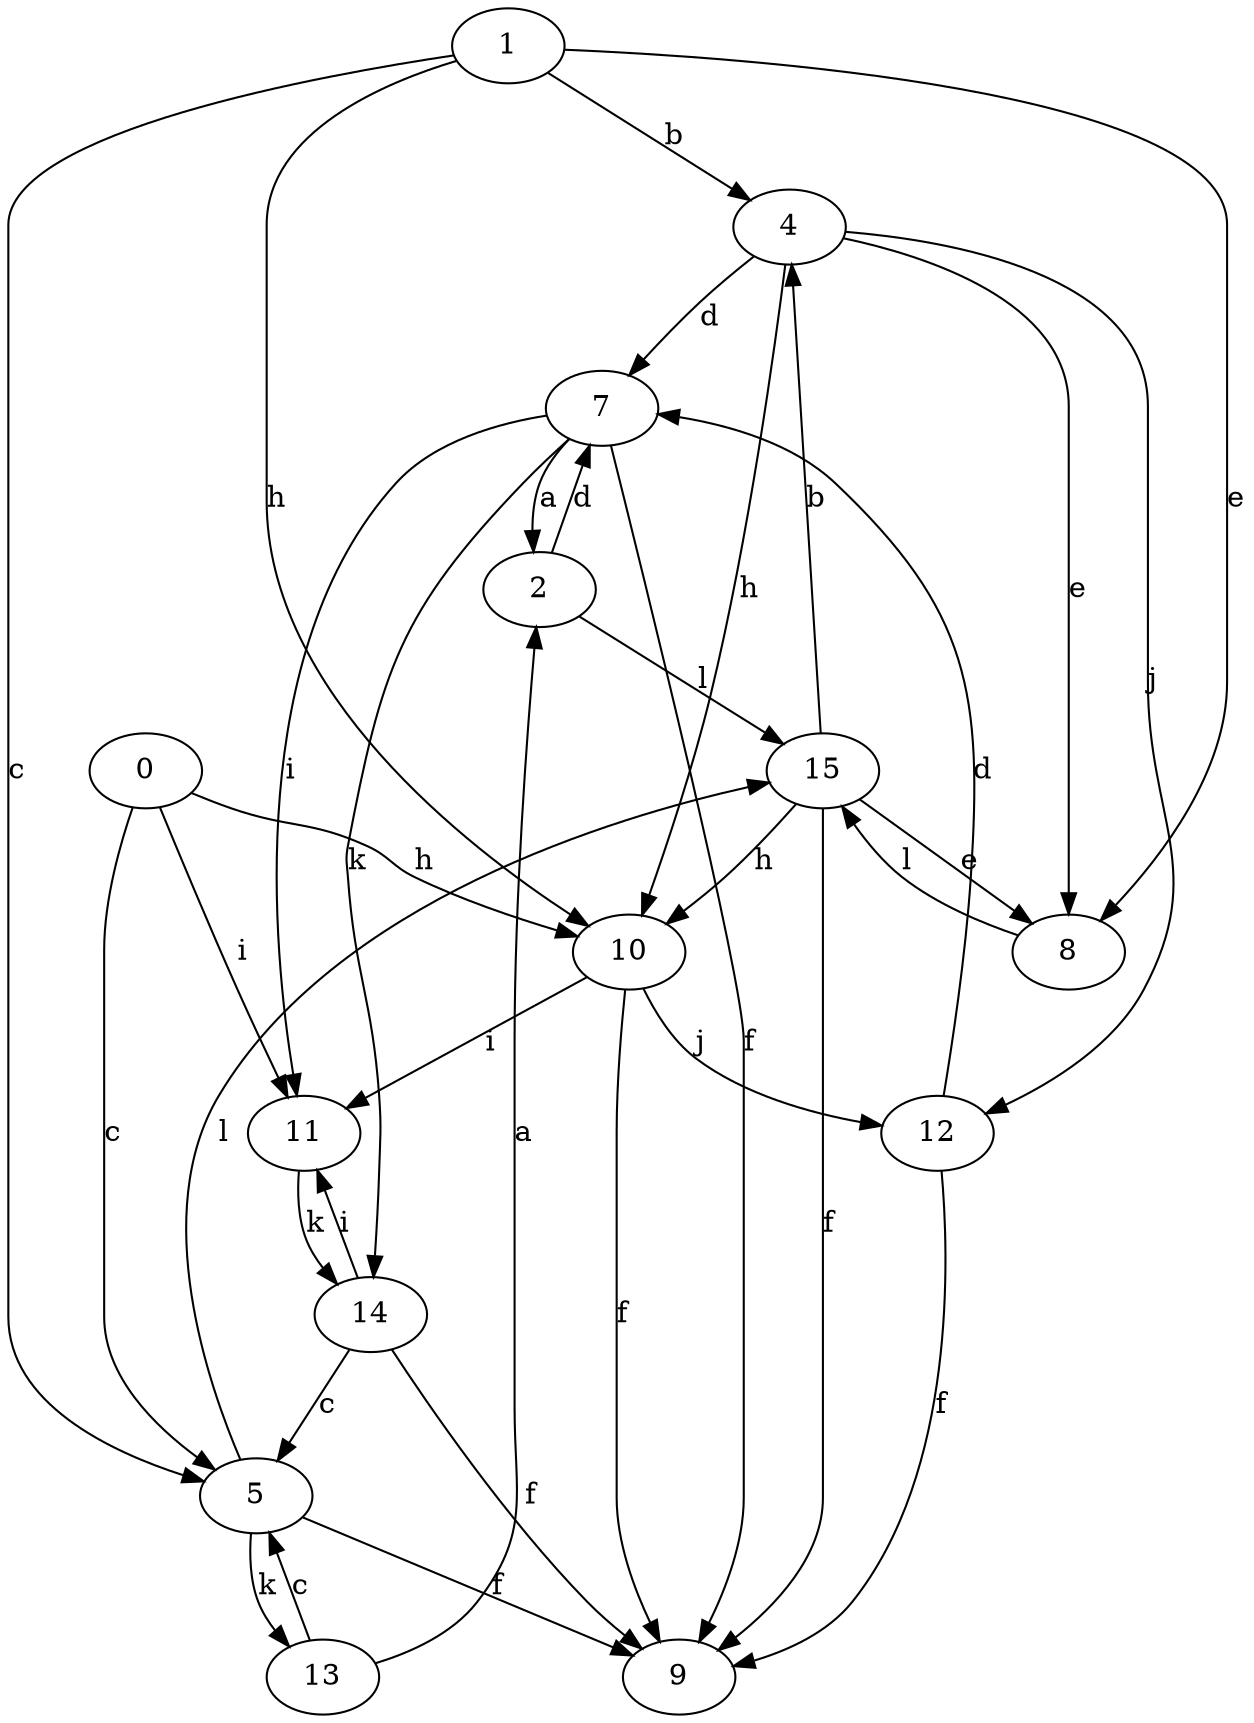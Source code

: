 strict digraph  {
1;
2;
4;
5;
7;
8;
0;
9;
10;
11;
12;
13;
14;
15;
1 -> 4  [label=b];
1 -> 5  [label=c];
1 -> 8  [label=e];
1 -> 10  [label=h];
2 -> 7  [label=d];
2 -> 15  [label=l];
4 -> 7  [label=d];
4 -> 8  [label=e];
4 -> 10  [label=h];
4 -> 12  [label=j];
5 -> 9  [label=f];
5 -> 13  [label=k];
5 -> 15  [label=l];
7 -> 2  [label=a];
7 -> 9  [label=f];
7 -> 11  [label=i];
7 -> 14  [label=k];
8 -> 15  [label=l];
0 -> 5  [label=c];
0 -> 10  [label=h];
0 -> 11  [label=i];
10 -> 9  [label=f];
10 -> 11  [label=i];
10 -> 12  [label=j];
11 -> 14  [label=k];
12 -> 7  [label=d];
12 -> 9  [label=f];
13 -> 2  [label=a];
13 -> 5  [label=c];
14 -> 5  [label=c];
14 -> 9  [label=f];
14 -> 11  [label=i];
15 -> 4  [label=b];
15 -> 8  [label=e];
15 -> 9  [label=f];
15 -> 10  [label=h];
}
